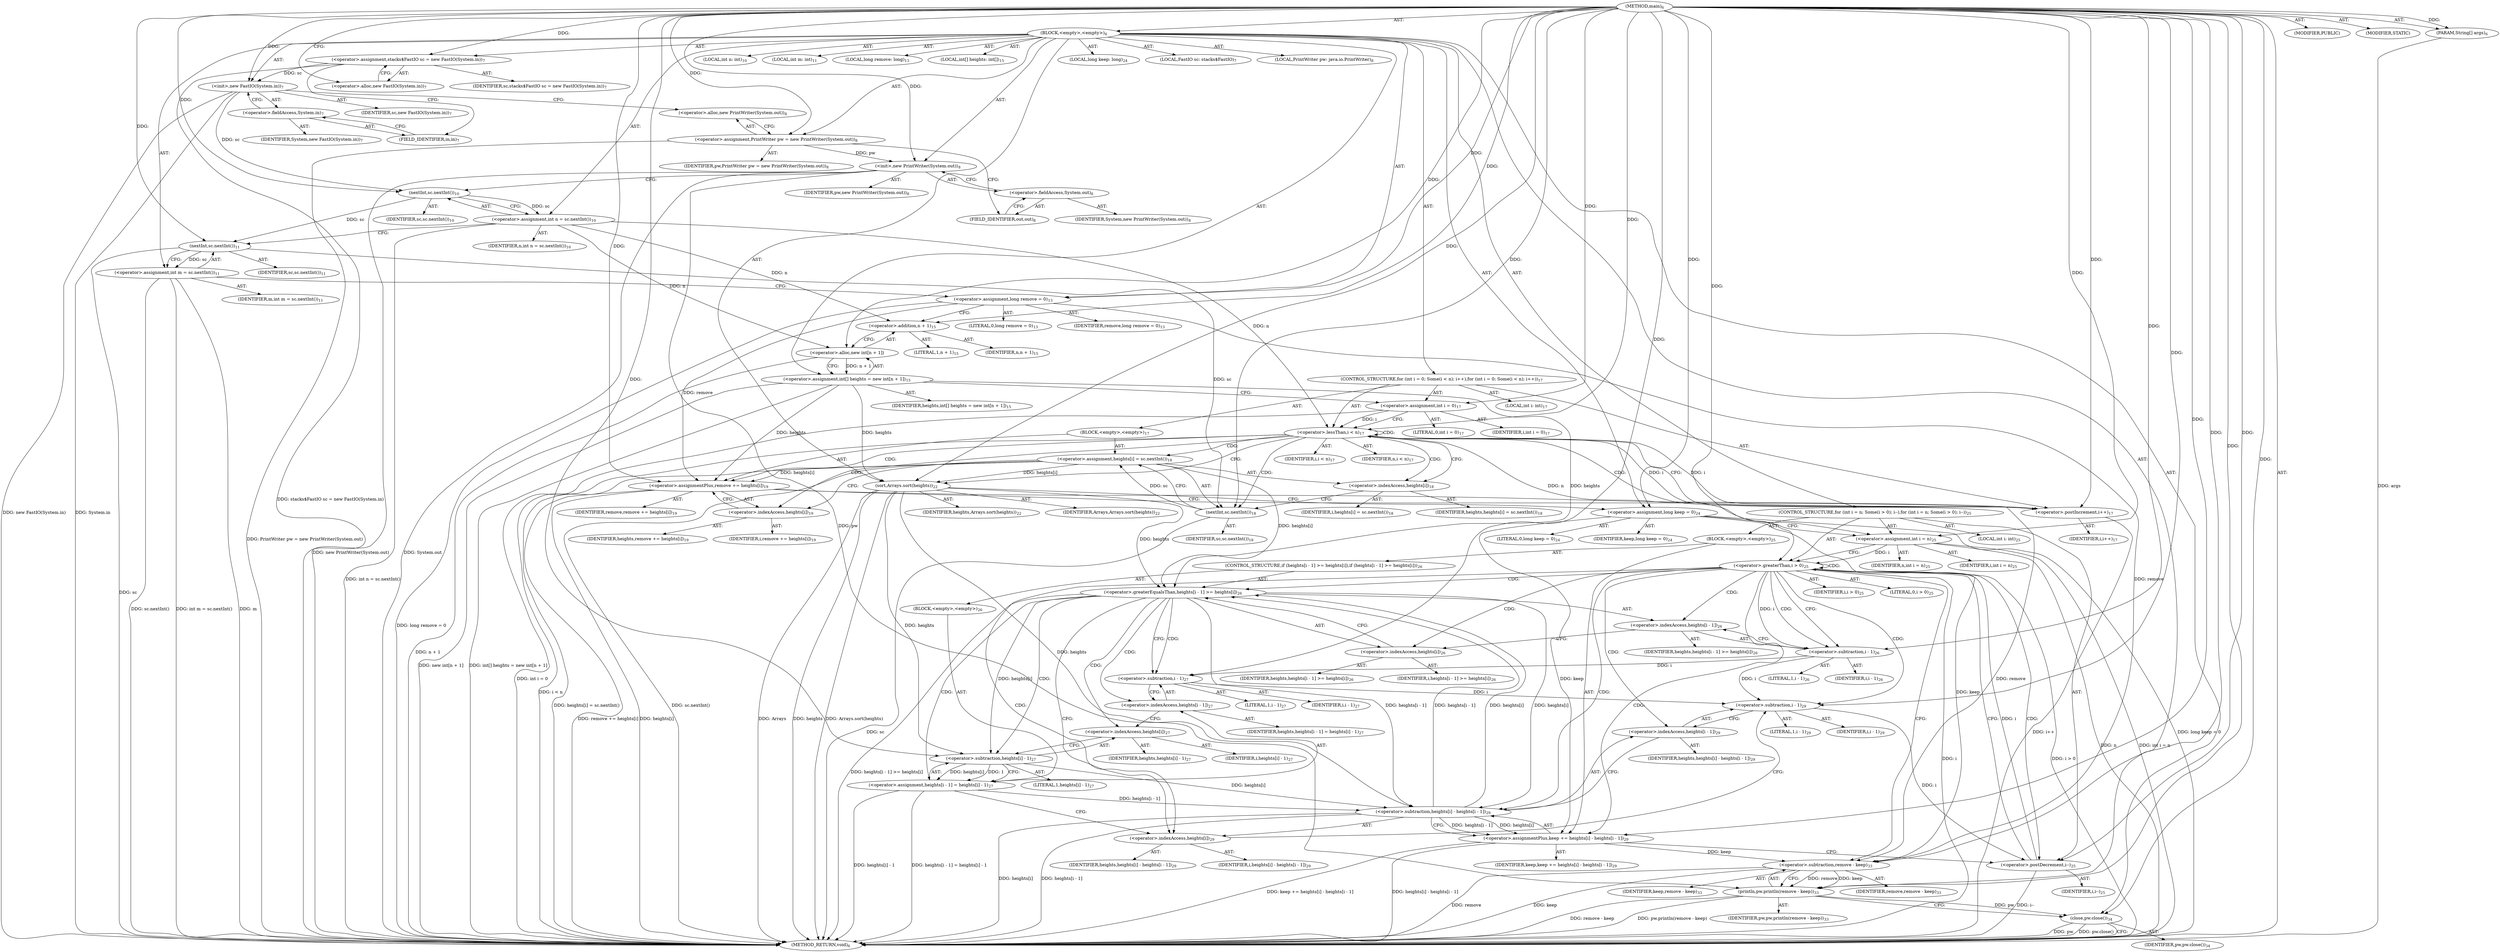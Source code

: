 digraph "main" {  
"39" [label = <(METHOD,main)<SUB>6</SUB>> ]
"40" [label = <(PARAM,String[] args)<SUB>6</SUB>> ]
"41" [label = <(BLOCK,&lt;empty&gt;,&lt;empty&gt;)<SUB>6</SUB>> ]
"4" [label = <(LOCAL,FastIO sc: stacks$FastIO)<SUB>7</SUB>> ]
"42" [label = <(&lt;operator&gt;.assignment,stacks$FastIO sc = new FastIO(System.in))<SUB>7</SUB>> ]
"43" [label = <(IDENTIFIER,sc,stacks$FastIO sc = new FastIO(System.in))<SUB>7</SUB>> ]
"44" [label = <(&lt;operator&gt;.alloc,new FastIO(System.in))<SUB>7</SUB>> ]
"45" [label = <(&lt;init&gt;,new FastIO(System.in))<SUB>7</SUB>> ]
"3" [label = <(IDENTIFIER,sc,new FastIO(System.in))<SUB>7</SUB>> ]
"46" [label = <(&lt;operator&gt;.fieldAccess,System.in)<SUB>7</SUB>> ]
"47" [label = <(IDENTIFIER,System,new FastIO(System.in))<SUB>7</SUB>> ]
"48" [label = <(FIELD_IDENTIFIER,in,in)<SUB>7</SUB>> ]
"6" [label = <(LOCAL,PrintWriter pw: java.io.PrintWriter)<SUB>8</SUB>> ]
"49" [label = <(&lt;operator&gt;.assignment,PrintWriter pw = new PrintWriter(System.out))<SUB>8</SUB>> ]
"50" [label = <(IDENTIFIER,pw,PrintWriter pw = new PrintWriter(System.out))<SUB>8</SUB>> ]
"51" [label = <(&lt;operator&gt;.alloc,new PrintWriter(System.out))<SUB>8</SUB>> ]
"52" [label = <(&lt;init&gt;,new PrintWriter(System.out))<SUB>8</SUB>> ]
"5" [label = <(IDENTIFIER,pw,new PrintWriter(System.out))<SUB>8</SUB>> ]
"53" [label = <(&lt;operator&gt;.fieldAccess,System.out)<SUB>8</SUB>> ]
"54" [label = <(IDENTIFIER,System,new PrintWriter(System.out))<SUB>8</SUB>> ]
"55" [label = <(FIELD_IDENTIFIER,out,out)<SUB>8</SUB>> ]
"56" [label = <(LOCAL,int n: int)<SUB>10</SUB>> ]
"57" [label = <(&lt;operator&gt;.assignment,int n = sc.nextInt())<SUB>10</SUB>> ]
"58" [label = <(IDENTIFIER,n,int n = sc.nextInt())<SUB>10</SUB>> ]
"59" [label = <(nextInt,sc.nextInt())<SUB>10</SUB>> ]
"60" [label = <(IDENTIFIER,sc,sc.nextInt())<SUB>10</SUB>> ]
"61" [label = <(LOCAL,int m: int)<SUB>11</SUB>> ]
"62" [label = <(&lt;operator&gt;.assignment,int m = sc.nextInt())<SUB>11</SUB>> ]
"63" [label = <(IDENTIFIER,m,int m = sc.nextInt())<SUB>11</SUB>> ]
"64" [label = <(nextInt,sc.nextInt())<SUB>11</SUB>> ]
"65" [label = <(IDENTIFIER,sc,sc.nextInt())<SUB>11</SUB>> ]
"66" [label = <(LOCAL,long remove: long)<SUB>13</SUB>> ]
"67" [label = <(&lt;operator&gt;.assignment,long remove = 0)<SUB>13</SUB>> ]
"68" [label = <(IDENTIFIER,remove,long remove = 0)<SUB>13</SUB>> ]
"69" [label = <(LITERAL,0,long remove = 0)<SUB>13</SUB>> ]
"70" [label = <(LOCAL,int[] heights: int[])<SUB>15</SUB>> ]
"71" [label = <(&lt;operator&gt;.assignment,int[] heights = new int[n + 1])<SUB>15</SUB>> ]
"72" [label = <(IDENTIFIER,heights,int[] heights = new int[n + 1])<SUB>15</SUB>> ]
"73" [label = <(&lt;operator&gt;.alloc,new int[n + 1])> ]
"74" [label = <(&lt;operator&gt;.addition,n + 1)<SUB>15</SUB>> ]
"75" [label = <(IDENTIFIER,n,n + 1)<SUB>15</SUB>> ]
"76" [label = <(LITERAL,1,n + 1)<SUB>15</SUB>> ]
"77" [label = <(CONTROL_STRUCTURE,for (int i = 0; Some(i &lt; n); i++),for (int i = 0; Some(i &lt; n); i++))<SUB>17</SUB>> ]
"78" [label = <(LOCAL,int i: int)<SUB>17</SUB>> ]
"79" [label = <(&lt;operator&gt;.assignment,int i = 0)<SUB>17</SUB>> ]
"80" [label = <(IDENTIFIER,i,int i = 0)<SUB>17</SUB>> ]
"81" [label = <(LITERAL,0,int i = 0)<SUB>17</SUB>> ]
"82" [label = <(&lt;operator&gt;.lessThan,i &lt; n)<SUB>17</SUB>> ]
"83" [label = <(IDENTIFIER,i,i &lt; n)<SUB>17</SUB>> ]
"84" [label = <(IDENTIFIER,n,i &lt; n)<SUB>17</SUB>> ]
"85" [label = <(&lt;operator&gt;.postIncrement,i++)<SUB>17</SUB>> ]
"86" [label = <(IDENTIFIER,i,i++)<SUB>17</SUB>> ]
"87" [label = <(BLOCK,&lt;empty&gt;,&lt;empty&gt;)<SUB>17</SUB>> ]
"88" [label = <(&lt;operator&gt;.assignment,heights[i] = sc.nextInt())<SUB>18</SUB>> ]
"89" [label = <(&lt;operator&gt;.indexAccess,heights[i])<SUB>18</SUB>> ]
"90" [label = <(IDENTIFIER,heights,heights[i] = sc.nextInt())<SUB>18</SUB>> ]
"91" [label = <(IDENTIFIER,i,heights[i] = sc.nextInt())<SUB>18</SUB>> ]
"92" [label = <(nextInt,sc.nextInt())<SUB>18</SUB>> ]
"93" [label = <(IDENTIFIER,sc,sc.nextInt())<SUB>18</SUB>> ]
"94" [label = <(&lt;operator&gt;.assignmentPlus,remove += heights[i])<SUB>19</SUB>> ]
"95" [label = <(IDENTIFIER,remove,remove += heights[i])<SUB>19</SUB>> ]
"96" [label = <(&lt;operator&gt;.indexAccess,heights[i])<SUB>19</SUB>> ]
"97" [label = <(IDENTIFIER,heights,remove += heights[i])<SUB>19</SUB>> ]
"98" [label = <(IDENTIFIER,i,remove += heights[i])<SUB>19</SUB>> ]
"99" [label = <(sort,Arrays.sort(heights))<SUB>22</SUB>> ]
"100" [label = <(IDENTIFIER,Arrays,Arrays.sort(heights))<SUB>22</SUB>> ]
"101" [label = <(IDENTIFIER,heights,Arrays.sort(heights))<SUB>22</SUB>> ]
"102" [label = <(LOCAL,long keep: long)<SUB>24</SUB>> ]
"103" [label = <(&lt;operator&gt;.assignment,long keep = 0)<SUB>24</SUB>> ]
"104" [label = <(IDENTIFIER,keep,long keep = 0)<SUB>24</SUB>> ]
"105" [label = <(LITERAL,0,long keep = 0)<SUB>24</SUB>> ]
"106" [label = <(CONTROL_STRUCTURE,for (int i = n; Some(i &gt; 0); i--),for (int i = n; Some(i &gt; 0); i--))<SUB>25</SUB>> ]
"107" [label = <(LOCAL,int i: int)<SUB>25</SUB>> ]
"108" [label = <(&lt;operator&gt;.assignment,int i = n)<SUB>25</SUB>> ]
"109" [label = <(IDENTIFIER,i,int i = n)<SUB>25</SUB>> ]
"110" [label = <(IDENTIFIER,n,int i = n)<SUB>25</SUB>> ]
"111" [label = <(&lt;operator&gt;.greaterThan,i &gt; 0)<SUB>25</SUB>> ]
"112" [label = <(IDENTIFIER,i,i &gt; 0)<SUB>25</SUB>> ]
"113" [label = <(LITERAL,0,i &gt; 0)<SUB>25</SUB>> ]
"114" [label = <(&lt;operator&gt;.postDecrement,i--)<SUB>25</SUB>> ]
"115" [label = <(IDENTIFIER,i,i--)<SUB>25</SUB>> ]
"116" [label = <(BLOCK,&lt;empty&gt;,&lt;empty&gt;)<SUB>25</SUB>> ]
"117" [label = <(CONTROL_STRUCTURE,if (heights[i - 1] &gt;= heights[i]),if (heights[i - 1] &gt;= heights[i]))<SUB>26</SUB>> ]
"118" [label = <(&lt;operator&gt;.greaterEqualsThan,heights[i - 1] &gt;= heights[i])<SUB>26</SUB>> ]
"119" [label = <(&lt;operator&gt;.indexAccess,heights[i - 1])<SUB>26</SUB>> ]
"120" [label = <(IDENTIFIER,heights,heights[i - 1] &gt;= heights[i])<SUB>26</SUB>> ]
"121" [label = <(&lt;operator&gt;.subtraction,i - 1)<SUB>26</SUB>> ]
"122" [label = <(IDENTIFIER,i,i - 1)<SUB>26</SUB>> ]
"123" [label = <(LITERAL,1,i - 1)<SUB>26</SUB>> ]
"124" [label = <(&lt;operator&gt;.indexAccess,heights[i])<SUB>26</SUB>> ]
"125" [label = <(IDENTIFIER,heights,heights[i - 1] &gt;= heights[i])<SUB>26</SUB>> ]
"126" [label = <(IDENTIFIER,i,heights[i - 1] &gt;= heights[i])<SUB>26</SUB>> ]
"127" [label = <(BLOCK,&lt;empty&gt;,&lt;empty&gt;)<SUB>26</SUB>> ]
"128" [label = <(&lt;operator&gt;.assignment,heights[i - 1] = heights[i] - 1)<SUB>27</SUB>> ]
"129" [label = <(&lt;operator&gt;.indexAccess,heights[i - 1])<SUB>27</SUB>> ]
"130" [label = <(IDENTIFIER,heights,heights[i - 1] = heights[i] - 1)<SUB>27</SUB>> ]
"131" [label = <(&lt;operator&gt;.subtraction,i - 1)<SUB>27</SUB>> ]
"132" [label = <(IDENTIFIER,i,i - 1)<SUB>27</SUB>> ]
"133" [label = <(LITERAL,1,i - 1)<SUB>27</SUB>> ]
"134" [label = <(&lt;operator&gt;.subtraction,heights[i] - 1)<SUB>27</SUB>> ]
"135" [label = <(&lt;operator&gt;.indexAccess,heights[i])<SUB>27</SUB>> ]
"136" [label = <(IDENTIFIER,heights,heights[i] - 1)<SUB>27</SUB>> ]
"137" [label = <(IDENTIFIER,i,heights[i] - 1)<SUB>27</SUB>> ]
"138" [label = <(LITERAL,1,heights[i] - 1)<SUB>27</SUB>> ]
"139" [label = <(&lt;operator&gt;.assignmentPlus,keep += heights[i] - heights[i - 1])<SUB>29</SUB>> ]
"140" [label = <(IDENTIFIER,keep,keep += heights[i] - heights[i - 1])<SUB>29</SUB>> ]
"141" [label = <(&lt;operator&gt;.subtraction,heights[i] - heights[i - 1])<SUB>29</SUB>> ]
"142" [label = <(&lt;operator&gt;.indexAccess,heights[i])<SUB>29</SUB>> ]
"143" [label = <(IDENTIFIER,heights,heights[i] - heights[i - 1])<SUB>29</SUB>> ]
"144" [label = <(IDENTIFIER,i,heights[i] - heights[i - 1])<SUB>29</SUB>> ]
"145" [label = <(&lt;operator&gt;.indexAccess,heights[i - 1])<SUB>29</SUB>> ]
"146" [label = <(IDENTIFIER,heights,heights[i] - heights[i - 1])<SUB>29</SUB>> ]
"147" [label = <(&lt;operator&gt;.subtraction,i - 1)<SUB>29</SUB>> ]
"148" [label = <(IDENTIFIER,i,i - 1)<SUB>29</SUB>> ]
"149" [label = <(LITERAL,1,i - 1)<SUB>29</SUB>> ]
"150" [label = <(println,pw.println(remove - keep))<SUB>33</SUB>> ]
"151" [label = <(IDENTIFIER,pw,pw.println(remove - keep))<SUB>33</SUB>> ]
"152" [label = <(&lt;operator&gt;.subtraction,remove - keep)<SUB>33</SUB>> ]
"153" [label = <(IDENTIFIER,remove,remove - keep)<SUB>33</SUB>> ]
"154" [label = <(IDENTIFIER,keep,remove - keep)<SUB>33</SUB>> ]
"155" [label = <(close,pw.close())<SUB>34</SUB>> ]
"156" [label = <(IDENTIFIER,pw,pw.close())<SUB>34</SUB>> ]
"157" [label = <(MODIFIER,PUBLIC)> ]
"158" [label = <(MODIFIER,STATIC)> ]
"159" [label = <(METHOD_RETURN,void)<SUB>6</SUB>> ]
  "39" -> "40"  [ label = "AST: "] 
  "39" -> "41"  [ label = "AST: "] 
  "39" -> "157"  [ label = "AST: "] 
  "39" -> "158"  [ label = "AST: "] 
  "39" -> "159"  [ label = "AST: "] 
  "41" -> "4"  [ label = "AST: "] 
  "41" -> "42"  [ label = "AST: "] 
  "41" -> "45"  [ label = "AST: "] 
  "41" -> "6"  [ label = "AST: "] 
  "41" -> "49"  [ label = "AST: "] 
  "41" -> "52"  [ label = "AST: "] 
  "41" -> "56"  [ label = "AST: "] 
  "41" -> "57"  [ label = "AST: "] 
  "41" -> "61"  [ label = "AST: "] 
  "41" -> "62"  [ label = "AST: "] 
  "41" -> "66"  [ label = "AST: "] 
  "41" -> "67"  [ label = "AST: "] 
  "41" -> "70"  [ label = "AST: "] 
  "41" -> "71"  [ label = "AST: "] 
  "41" -> "77"  [ label = "AST: "] 
  "41" -> "99"  [ label = "AST: "] 
  "41" -> "102"  [ label = "AST: "] 
  "41" -> "103"  [ label = "AST: "] 
  "41" -> "106"  [ label = "AST: "] 
  "41" -> "150"  [ label = "AST: "] 
  "41" -> "155"  [ label = "AST: "] 
  "42" -> "43"  [ label = "AST: "] 
  "42" -> "44"  [ label = "AST: "] 
  "45" -> "3"  [ label = "AST: "] 
  "45" -> "46"  [ label = "AST: "] 
  "46" -> "47"  [ label = "AST: "] 
  "46" -> "48"  [ label = "AST: "] 
  "49" -> "50"  [ label = "AST: "] 
  "49" -> "51"  [ label = "AST: "] 
  "52" -> "5"  [ label = "AST: "] 
  "52" -> "53"  [ label = "AST: "] 
  "53" -> "54"  [ label = "AST: "] 
  "53" -> "55"  [ label = "AST: "] 
  "57" -> "58"  [ label = "AST: "] 
  "57" -> "59"  [ label = "AST: "] 
  "59" -> "60"  [ label = "AST: "] 
  "62" -> "63"  [ label = "AST: "] 
  "62" -> "64"  [ label = "AST: "] 
  "64" -> "65"  [ label = "AST: "] 
  "67" -> "68"  [ label = "AST: "] 
  "67" -> "69"  [ label = "AST: "] 
  "71" -> "72"  [ label = "AST: "] 
  "71" -> "73"  [ label = "AST: "] 
  "73" -> "74"  [ label = "AST: "] 
  "74" -> "75"  [ label = "AST: "] 
  "74" -> "76"  [ label = "AST: "] 
  "77" -> "78"  [ label = "AST: "] 
  "77" -> "79"  [ label = "AST: "] 
  "77" -> "82"  [ label = "AST: "] 
  "77" -> "85"  [ label = "AST: "] 
  "77" -> "87"  [ label = "AST: "] 
  "79" -> "80"  [ label = "AST: "] 
  "79" -> "81"  [ label = "AST: "] 
  "82" -> "83"  [ label = "AST: "] 
  "82" -> "84"  [ label = "AST: "] 
  "85" -> "86"  [ label = "AST: "] 
  "87" -> "88"  [ label = "AST: "] 
  "87" -> "94"  [ label = "AST: "] 
  "88" -> "89"  [ label = "AST: "] 
  "88" -> "92"  [ label = "AST: "] 
  "89" -> "90"  [ label = "AST: "] 
  "89" -> "91"  [ label = "AST: "] 
  "92" -> "93"  [ label = "AST: "] 
  "94" -> "95"  [ label = "AST: "] 
  "94" -> "96"  [ label = "AST: "] 
  "96" -> "97"  [ label = "AST: "] 
  "96" -> "98"  [ label = "AST: "] 
  "99" -> "100"  [ label = "AST: "] 
  "99" -> "101"  [ label = "AST: "] 
  "103" -> "104"  [ label = "AST: "] 
  "103" -> "105"  [ label = "AST: "] 
  "106" -> "107"  [ label = "AST: "] 
  "106" -> "108"  [ label = "AST: "] 
  "106" -> "111"  [ label = "AST: "] 
  "106" -> "114"  [ label = "AST: "] 
  "106" -> "116"  [ label = "AST: "] 
  "108" -> "109"  [ label = "AST: "] 
  "108" -> "110"  [ label = "AST: "] 
  "111" -> "112"  [ label = "AST: "] 
  "111" -> "113"  [ label = "AST: "] 
  "114" -> "115"  [ label = "AST: "] 
  "116" -> "117"  [ label = "AST: "] 
  "116" -> "139"  [ label = "AST: "] 
  "117" -> "118"  [ label = "AST: "] 
  "117" -> "127"  [ label = "AST: "] 
  "118" -> "119"  [ label = "AST: "] 
  "118" -> "124"  [ label = "AST: "] 
  "119" -> "120"  [ label = "AST: "] 
  "119" -> "121"  [ label = "AST: "] 
  "121" -> "122"  [ label = "AST: "] 
  "121" -> "123"  [ label = "AST: "] 
  "124" -> "125"  [ label = "AST: "] 
  "124" -> "126"  [ label = "AST: "] 
  "127" -> "128"  [ label = "AST: "] 
  "128" -> "129"  [ label = "AST: "] 
  "128" -> "134"  [ label = "AST: "] 
  "129" -> "130"  [ label = "AST: "] 
  "129" -> "131"  [ label = "AST: "] 
  "131" -> "132"  [ label = "AST: "] 
  "131" -> "133"  [ label = "AST: "] 
  "134" -> "135"  [ label = "AST: "] 
  "134" -> "138"  [ label = "AST: "] 
  "135" -> "136"  [ label = "AST: "] 
  "135" -> "137"  [ label = "AST: "] 
  "139" -> "140"  [ label = "AST: "] 
  "139" -> "141"  [ label = "AST: "] 
  "141" -> "142"  [ label = "AST: "] 
  "141" -> "145"  [ label = "AST: "] 
  "142" -> "143"  [ label = "AST: "] 
  "142" -> "144"  [ label = "AST: "] 
  "145" -> "146"  [ label = "AST: "] 
  "145" -> "147"  [ label = "AST: "] 
  "147" -> "148"  [ label = "AST: "] 
  "147" -> "149"  [ label = "AST: "] 
  "150" -> "151"  [ label = "AST: "] 
  "150" -> "152"  [ label = "AST: "] 
  "152" -> "153"  [ label = "AST: "] 
  "152" -> "154"  [ label = "AST: "] 
  "155" -> "156"  [ label = "AST: "] 
  "42" -> "48"  [ label = "CFG: "] 
  "45" -> "51"  [ label = "CFG: "] 
  "49" -> "55"  [ label = "CFG: "] 
  "52" -> "59"  [ label = "CFG: "] 
  "57" -> "64"  [ label = "CFG: "] 
  "62" -> "67"  [ label = "CFG: "] 
  "67" -> "74"  [ label = "CFG: "] 
  "71" -> "79"  [ label = "CFG: "] 
  "99" -> "103"  [ label = "CFG: "] 
  "103" -> "108"  [ label = "CFG: "] 
  "150" -> "155"  [ label = "CFG: "] 
  "155" -> "159"  [ label = "CFG: "] 
  "44" -> "42"  [ label = "CFG: "] 
  "46" -> "45"  [ label = "CFG: "] 
  "51" -> "49"  [ label = "CFG: "] 
  "53" -> "52"  [ label = "CFG: "] 
  "59" -> "57"  [ label = "CFG: "] 
  "64" -> "62"  [ label = "CFG: "] 
  "73" -> "71"  [ label = "CFG: "] 
  "79" -> "82"  [ label = "CFG: "] 
  "82" -> "89"  [ label = "CFG: "] 
  "82" -> "99"  [ label = "CFG: "] 
  "85" -> "82"  [ label = "CFG: "] 
  "108" -> "111"  [ label = "CFG: "] 
  "111" -> "121"  [ label = "CFG: "] 
  "111" -> "152"  [ label = "CFG: "] 
  "114" -> "111"  [ label = "CFG: "] 
  "152" -> "150"  [ label = "CFG: "] 
  "48" -> "46"  [ label = "CFG: "] 
  "55" -> "53"  [ label = "CFG: "] 
  "74" -> "73"  [ label = "CFG: "] 
  "88" -> "96"  [ label = "CFG: "] 
  "94" -> "85"  [ label = "CFG: "] 
  "139" -> "114"  [ label = "CFG: "] 
  "89" -> "92"  [ label = "CFG: "] 
  "92" -> "88"  [ label = "CFG: "] 
  "96" -> "94"  [ label = "CFG: "] 
  "118" -> "131"  [ label = "CFG: "] 
  "118" -> "142"  [ label = "CFG: "] 
  "141" -> "139"  [ label = "CFG: "] 
  "119" -> "124"  [ label = "CFG: "] 
  "124" -> "118"  [ label = "CFG: "] 
  "128" -> "142"  [ label = "CFG: "] 
  "142" -> "147"  [ label = "CFG: "] 
  "145" -> "141"  [ label = "CFG: "] 
  "121" -> "119"  [ label = "CFG: "] 
  "129" -> "135"  [ label = "CFG: "] 
  "134" -> "128"  [ label = "CFG: "] 
  "147" -> "145"  [ label = "CFG: "] 
  "131" -> "129"  [ label = "CFG: "] 
  "135" -> "134"  [ label = "CFG: "] 
  "39" -> "44"  [ label = "CFG: "] 
  "40" -> "159"  [ label = "DDG: args"] 
  "42" -> "159"  [ label = "DDG: stacks$FastIO sc = new FastIO(System.in)"] 
  "45" -> "159"  [ label = "DDG: System.in"] 
  "45" -> "159"  [ label = "DDG: new FastIO(System.in)"] 
  "49" -> "159"  [ label = "DDG: PrintWriter pw = new PrintWriter(System.out)"] 
  "52" -> "159"  [ label = "DDG: System.out"] 
  "52" -> "159"  [ label = "DDG: new PrintWriter(System.out)"] 
  "57" -> "159"  [ label = "DDG: int n = sc.nextInt()"] 
  "62" -> "159"  [ label = "DDG: m"] 
  "64" -> "159"  [ label = "DDG: sc"] 
  "62" -> "159"  [ label = "DDG: sc.nextInt()"] 
  "62" -> "159"  [ label = "DDG: int m = sc.nextInt()"] 
  "67" -> "159"  [ label = "DDG: long remove = 0"] 
  "73" -> "159"  [ label = "DDG: n + 1"] 
  "71" -> "159"  [ label = "DDG: new int[n + 1]"] 
  "71" -> "159"  [ label = "DDG: int[] heights = new int[n + 1]"] 
  "79" -> "159"  [ label = "DDG: int i = 0"] 
  "82" -> "159"  [ label = "DDG: i &lt; n"] 
  "99" -> "159"  [ label = "DDG: heights"] 
  "99" -> "159"  [ label = "DDG: Arrays.sort(heights)"] 
  "103" -> "159"  [ label = "DDG: long keep = 0"] 
  "108" -> "159"  [ label = "DDG: n"] 
  "108" -> "159"  [ label = "DDG: int i = n"] 
  "111" -> "159"  [ label = "DDG: i"] 
  "111" -> "159"  [ label = "DDG: i &gt; 0"] 
  "152" -> "159"  [ label = "DDG: remove"] 
  "152" -> "159"  [ label = "DDG: keep"] 
  "150" -> "159"  [ label = "DDG: remove - keep"] 
  "150" -> "159"  [ label = "DDG: pw.println(remove - keep)"] 
  "155" -> "159"  [ label = "DDG: pw"] 
  "155" -> "159"  [ label = "DDG: pw.close()"] 
  "118" -> "159"  [ label = "DDG: heights[i - 1] &gt;= heights[i]"] 
  "128" -> "159"  [ label = "DDG: heights[i] - 1"] 
  "128" -> "159"  [ label = "DDG: heights[i - 1] = heights[i] - 1"] 
  "141" -> "159"  [ label = "DDG: heights[i]"] 
  "141" -> "159"  [ label = "DDG: heights[i - 1]"] 
  "139" -> "159"  [ label = "DDG: heights[i] - heights[i - 1]"] 
  "139" -> "159"  [ label = "DDG: keep += heights[i] - heights[i - 1]"] 
  "114" -> "159"  [ label = "DDG: i--"] 
  "92" -> "159"  [ label = "DDG: sc"] 
  "88" -> "159"  [ label = "DDG: sc.nextInt()"] 
  "88" -> "159"  [ label = "DDG: heights[i] = sc.nextInt()"] 
  "94" -> "159"  [ label = "DDG: heights[i]"] 
  "94" -> "159"  [ label = "DDG: remove += heights[i]"] 
  "85" -> "159"  [ label = "DDG: i++"] 
  "99" -> "159"  [ label = "DDG: Arrays"] 
  "39" -> "40"  [ label = "DDG: "] 
  "39" -> "42"  [ label = "DDG: "] 
  "39" -> "49"  [ label = "DDG: "] 
  "59" -> "57"  [ label = "DDG: sc"] 
  "64" -> "62"  [ label = "DDG: sc"] 
  "39" -> "67"  [ label = "DDG: "] 
  "73" -> "71"  [ label = "DDG: n + 1"] 
  "39" -> "103"  [ label = "DDG: "] 
  "42" -> "45"  [ label = "DDG: sc"] 
  "39" -> "45"  [ label = "DDG: "] 
  "49" -> "52"  [ label = "DDG: pw"] 
  "39" -> "52"  [ label = "DDG: "] 
  "39" -> "79"  [ label = "DDG: "] 
  "39" -> "99"  [ label = "DDG: "] 
  "71" -> "99"  [ label = "DDG: heights"] 
  "88" -> "99"  [ label = "DDG: heights[i]"] 
  "82" -> "108"  [ label = "DDG: n"] 
  "39" -> "108"  [ label = "DDG: "] 
  "52" -> "150"  [ label = "DDG: pw"] 
  "39" -> "150"  [ label = "DDG: "] 
  "152" -> "150"  [ label = "DDG: remove"] 
  "152" -> "150"  [ label = "DDG: keep"] 
  "150" -> "155"  [ label = "DDG: pw"] 
  "39" -> "155"  [ label = "DDG: "] 
  "45" -> "59"  [ label = "DDG: sc"] 
  "39" -> "59"  [ label = "DDG: "] 
  "59" -> "64"  [ label = "DDG: sc"] 
  "39" -> "64"  [ label = "DDG: "] 
  "57" -> "73"  [ label = "DDG: n"] 
  "39" -> "73"  [ label = "DDG: "] 
  "79" -> "82"  [ label = "DDG: i"] 
  "85" -> "82"  [ label = "DDG: i"] 
  "39" -> "82"  [ label = "DDG: "] 
  "57" -> "82"  [ label = "DDG: n"] 
  "82" -> "85"  [ label = "DDG: i"] 
  "39" -> "85"  [ label = "DDG: "] 
  "92" -> "88"  [ label = "DDG: sc"] 
  "71" -> "94"  [ label = "DDG: heights"] 
  "88" -> "94"  [ label = "DDG: heights[i]"] 
  "108" -> "111"  [ label = "DDG: i"] 
  "114" -> "111"  [ label = "DDG: i"] 
  "39" -> "111"  [ label = "DDG: "] 
  "147" -> "114"  [ label = "DDG: i"] 
  "39" -> "114"  [ label = "DDG: "] 
  "141" -> "139"  [ label = "DDG: heights[i]"] 
  "141" -> "139"  [ label = "DDG: heights[i - 1]"] 
  "67" -> "152"  [ label = "DDG: remove"] 
  "94" -> "152"  [ label = "DDG: remove"] 
  "39" -> "152"  [ label = "DDG: "] 
  "103" -> "152"  [ label = "DDG: keep"] 
  "139" -> "152"  [ label = "DDG: keep"] 
  "57" -> "74"  [ label = "DDG: n"] 
  "39" -> "74"  [ label = "DDG: "] 
  "67" -> "94"  [ label = "DDG: remove"] 
  "39" -> "94"  [ label = "DDG: "] 
  "103" -> "139"  [ label = "DDG: keep"] 
  "39" -> "139"  [ label = "DDG: "] 
  "64" -> "92"  [ label = "DDG: sc"] 
  "39" -> "92"  [ label = "DDG: "] 
  "99" -> "118"  [ label = "DDG: heights"] 
  "141" -> "118"  [ label = "DDG: heights[i - 1]"] 
  "141" -> "118"  [ label = "DDG: heights[i]"] 
  "71" -> "118"  [ label = "DDG: heights"] 
  "88" -> "118"  [ label = "DDG: heights[i]"] 
  "134" -> "128"  [ label = "DDG: heights[i]"] 
  "134" -> "128"  [ label = "DDG: 1"] 
  "99" -> "141"  [ label = "DDG: heights"] 
  "118" -> "141"  [ label = "DDG: heights[i]"] 
  "134" -> "141"  [ label = "DDG: heights[i]"] 
  "118" -> "141"  [ label = "DDG: heights[i - 1]"] 
  "128" -> "141"  [ label = "DDG: heights[i - 1]"] 
  "111" -> "121"  [ label = "DDG: i"] 
  "39" -> "121"  [ label = "DDG: "] 
  "99" -> "134"  [ label = "DDG: heights"] 
  "118" -> "134"  [ label = "DDG: heights[i]"] 
  "39" -> "134"  [ label = "DDG: "] 
  "121" -> "147"  [ label = "DDG: i"] 
  "131" -> "147"  [ label = "DDG: i"] 
  "39" -> "147"  [ label = "DDG: "] 
  "121" -> "131"  [ label = "DDG: i"] 
  "39" -> "131"  [ label = "DDG: "] 
  "82" -> "94"  [ label = "CDG: "] 
  "82" -> "96"  [ label = "CDG: "] 
  "82" -> "89"  [ label = "CDG: "] 
  "82" -> "85"  [ label = "CDG: "] 
  "82" -> "92"  [ label = "CDG: "] 
  "82" -> "82"  [ label = "CDG: "] 
  "82" -> "88"  [ label = "CDG: "] 
  "111" -> "141"  [ label = "CDG: "] 
  "111" -> "145"  [ label = "CDG: "] 
  "111" -> "114"  [ label = "CDG: "] 
  "111" -> "142"  [ label = "CDG: "] 
  "111" -> "119"  [ label = "CDG: "] 
  "111" -> "121"  [ label = "CDG: "] 
  "111" -> "118"  [ label = "CDG: "] 
  "111" -> "147"  [ label = "CDG: "] 
  "111" -> "139"  [ label = "CDG: "] 
  "111" -> "124"  [ label = "CDG: "] 
  "111" -> "111"  [ label = "CDG: "] 
  "118" -> "128"  [ label = "CDG: "] 
  "118" -> "131"  [ label = "CDG: "] 
  "118" -> "129"  [ label = "CDG: "] 
  "118" -> "134"  [ label = "CDG: "] 
  "118" -> "135"  [ label = "CDG: "] 
}
